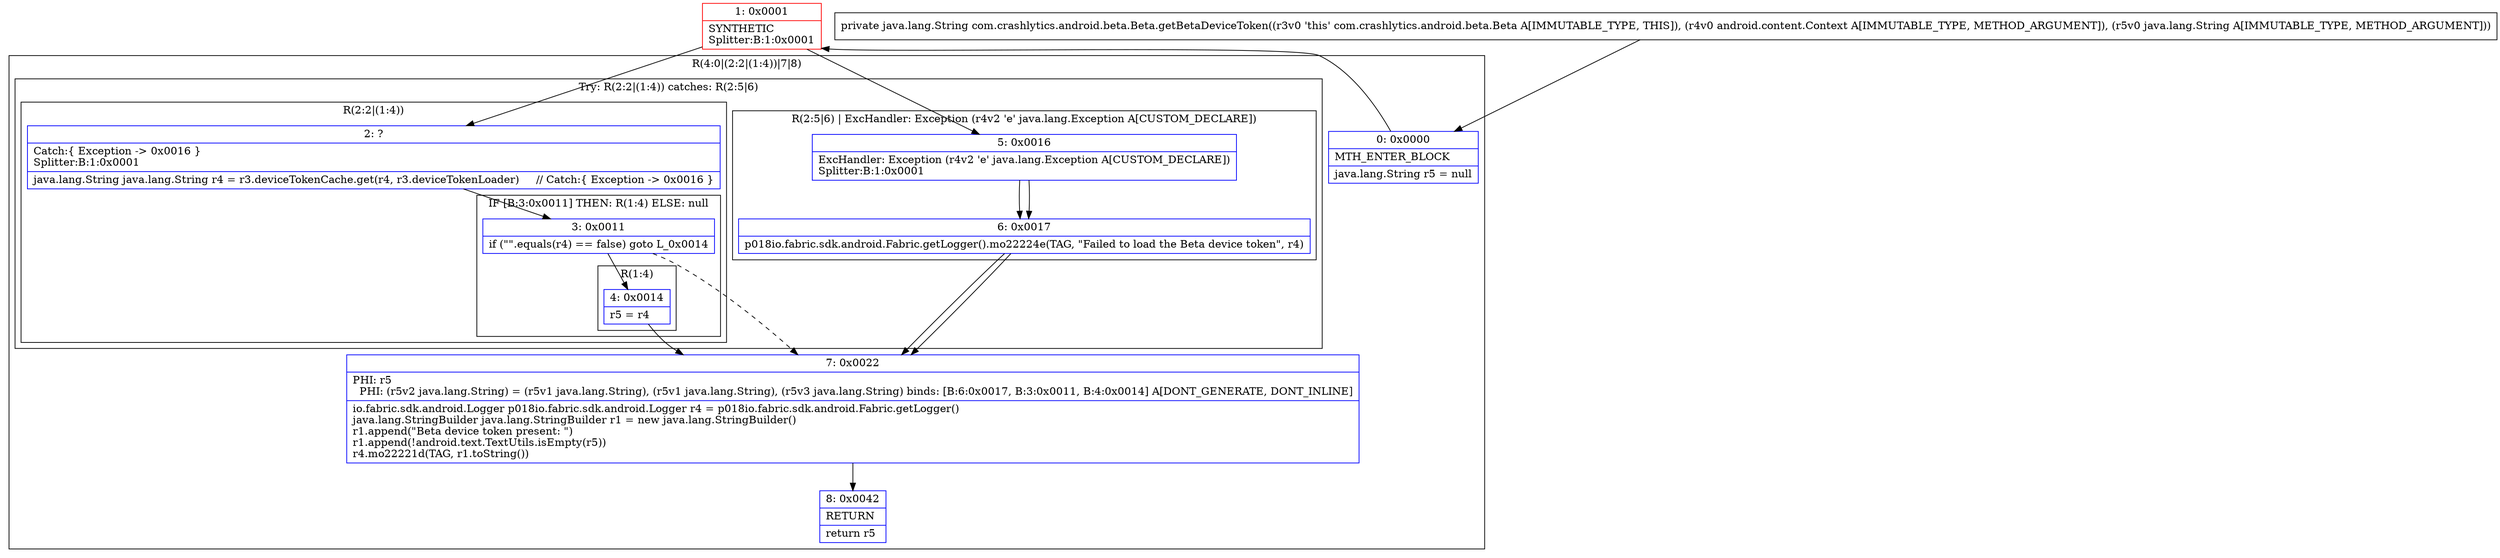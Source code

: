 digraph "CFG forcom.crashlytics.android.beta.Beta.getBetaDeviceToken(Landroid\/content\/Context;Ljava\/lang\/String;)Ljava\/lang\/String;" {
subgraph cluster_Region_599456546 {
label = "R(4:0|(2:2|(1:4))|7|8)";
node [shape=record,color=blue];
Node_0 [shape=record,label="{0\:\ 0x0000|MTH_ENTER_BLOCK\l|java.lang.String r5 = null\l}"];
subgraph cluster_TryCatchRegion_1215169401 {
label = "Try: R(2:2|(1:4)) catches: R(2:5|6)";
node [shape=record,color=blue];
subgraph cluster_Region_569135046 {
label = "R(2:2|(1:4))";
node [shape=record,color=blue];
Node_2 [shape=record,label="{2\:\ ?|Catch:\{ Exception \-\> 0x0016 \}\lSplitter:B:1:0x0001\l|java.lang.String java.lang.String r4 = r3.deviceTokenCache.get(r4, r3.deviceTokenLoader)     \/\/ Catch:\{ Exception \-\> 0x0016 \}\l}"];
subgraph cluster_IfRegion_813904364 {
label = "IF [B:3:0x0011] THEN: R(1:4) ELSE: null";
node [shape=record,color=blue];
Node_3 [shape=record,label="{3\:\ 0x0011|if (\"\".equals(r4) == false) goto L_0x0014\l}"];
subgraph cluster_Region_1696353156 {
label = "R(1:4)";
node [shape=record,color=blue];
Node_4 [shape=record,label="{4\:\ 0x0014|r5 = r4\l}"];
}
}
}
subgraph cluster_Region_1645931810 {
label = "R(2:5|6) | ExcHandler: Exception (r4v2 'e' java.lang.Exception A[CUSTOM_DECLARE])\l";
node [shape=record,color=blue];
Node_5 [shape=record,label="{5\:\ 0x0016|ExcHandler: Exception (r4v2 'e' java.lang.Exception A[CUSTOM_DECLARE])\lSplitter:B:1:0x0001\l}"];
Node_6 [shape=record,label="{6\:\ 0x0017|p018io.fabric.sdk.android.Fabric.getLogger().mo22224e(TAG, \"Failed to load the Beta device token\", r4)\l}"];
}
}
Node_7 [shape=record,label="{7\:\ 0x0022|PHI: r5 \l  PHI: (r5v2 java.lang.String) = (r5v1 java.lang.String), (r5v1 java.lang.String), (r5v3 java.lang.String) binds: [B:6:0x0017, B:3:0x0011, B:4:0x0014] A[DONT_GENERATE, DONT_INLINE]\l|io.fabric.sdk.android.Logger p018io.fabric.sdk.android.Logger r4 = p018io.fabric.sdk.android.Fabric.getLogger()\ljava.lang.StringBuilder java.lang.StringBuilder r1 = new java.lang.StringBuilder()\lr1.append(\"Beta device token present: \")\lr1.append(!android.text.TextUtils.isEmpty(r5))\lr4.mo22221d(TAG, r1.toString())\l}"];
Node_8 [shape=record,label="{8\:\ 0x0042|RETURN\l|return r5\l}"];
}
subgraph cluster_Region_1645931810 {
label = "R(2:5|6) | ExcHandler: Exception (r4v2 'e' java.lang.Exception A[CUSTOM_DECLARE])\l";
node [shape=record,color=blue];
Node_5 [shape=record,label="{5\:\ 0x0016|ExcHandler: Exception (r4v2 'e' java.lang.Exception A[CUSTOM_DECLARE])\lSplitter:B:1:0x0001\l}"];
Node_6 [shape=record,label="{6\:\ 0x0017|p018io.fabric.sdk.android.Fabric.getLogger().mo22224e(TAG, \"Failed to load the Beta device token\", r4)\l}"];
}
Node_1 [shape=record,color=red,label="{1\:\ 0x0001|SYNTHETIC\lSplitter:B:1:0x0001\l}"];
MethodNode[shape=record,label="{private java.lang.String com.crashlytics.android.beta.Beta.getBetaDeviceToken((r3v0 'this' com.crashlytics.android.beta.Beta A[IMMUTABLE_TYPE, THIS]), (r4v0 android.content.Context A[IMMUTABLE_TYPE, METHOD_ARGUMENT]), (r5v0 java.lang.String A[IMMUTABLE_TYPE, METHOD_ARGUMENT])) }"];
MethodNode -> Node_0;
Node_0 -> Node_1;
Node_2 -> Node_3;
Node_3 -> Node_4;
Node_3 -> Node_7[style=dashed];
Node_4 -> Node_7;
Node_5 -> Node_6;
Node_6 -> Node_7;
Node_7 -> Node_8;
Node_5 -> Node_6;
Node_6 -> Node_7;
Node_1 -> Node_2;
Node_1 -> Node_5;
}


